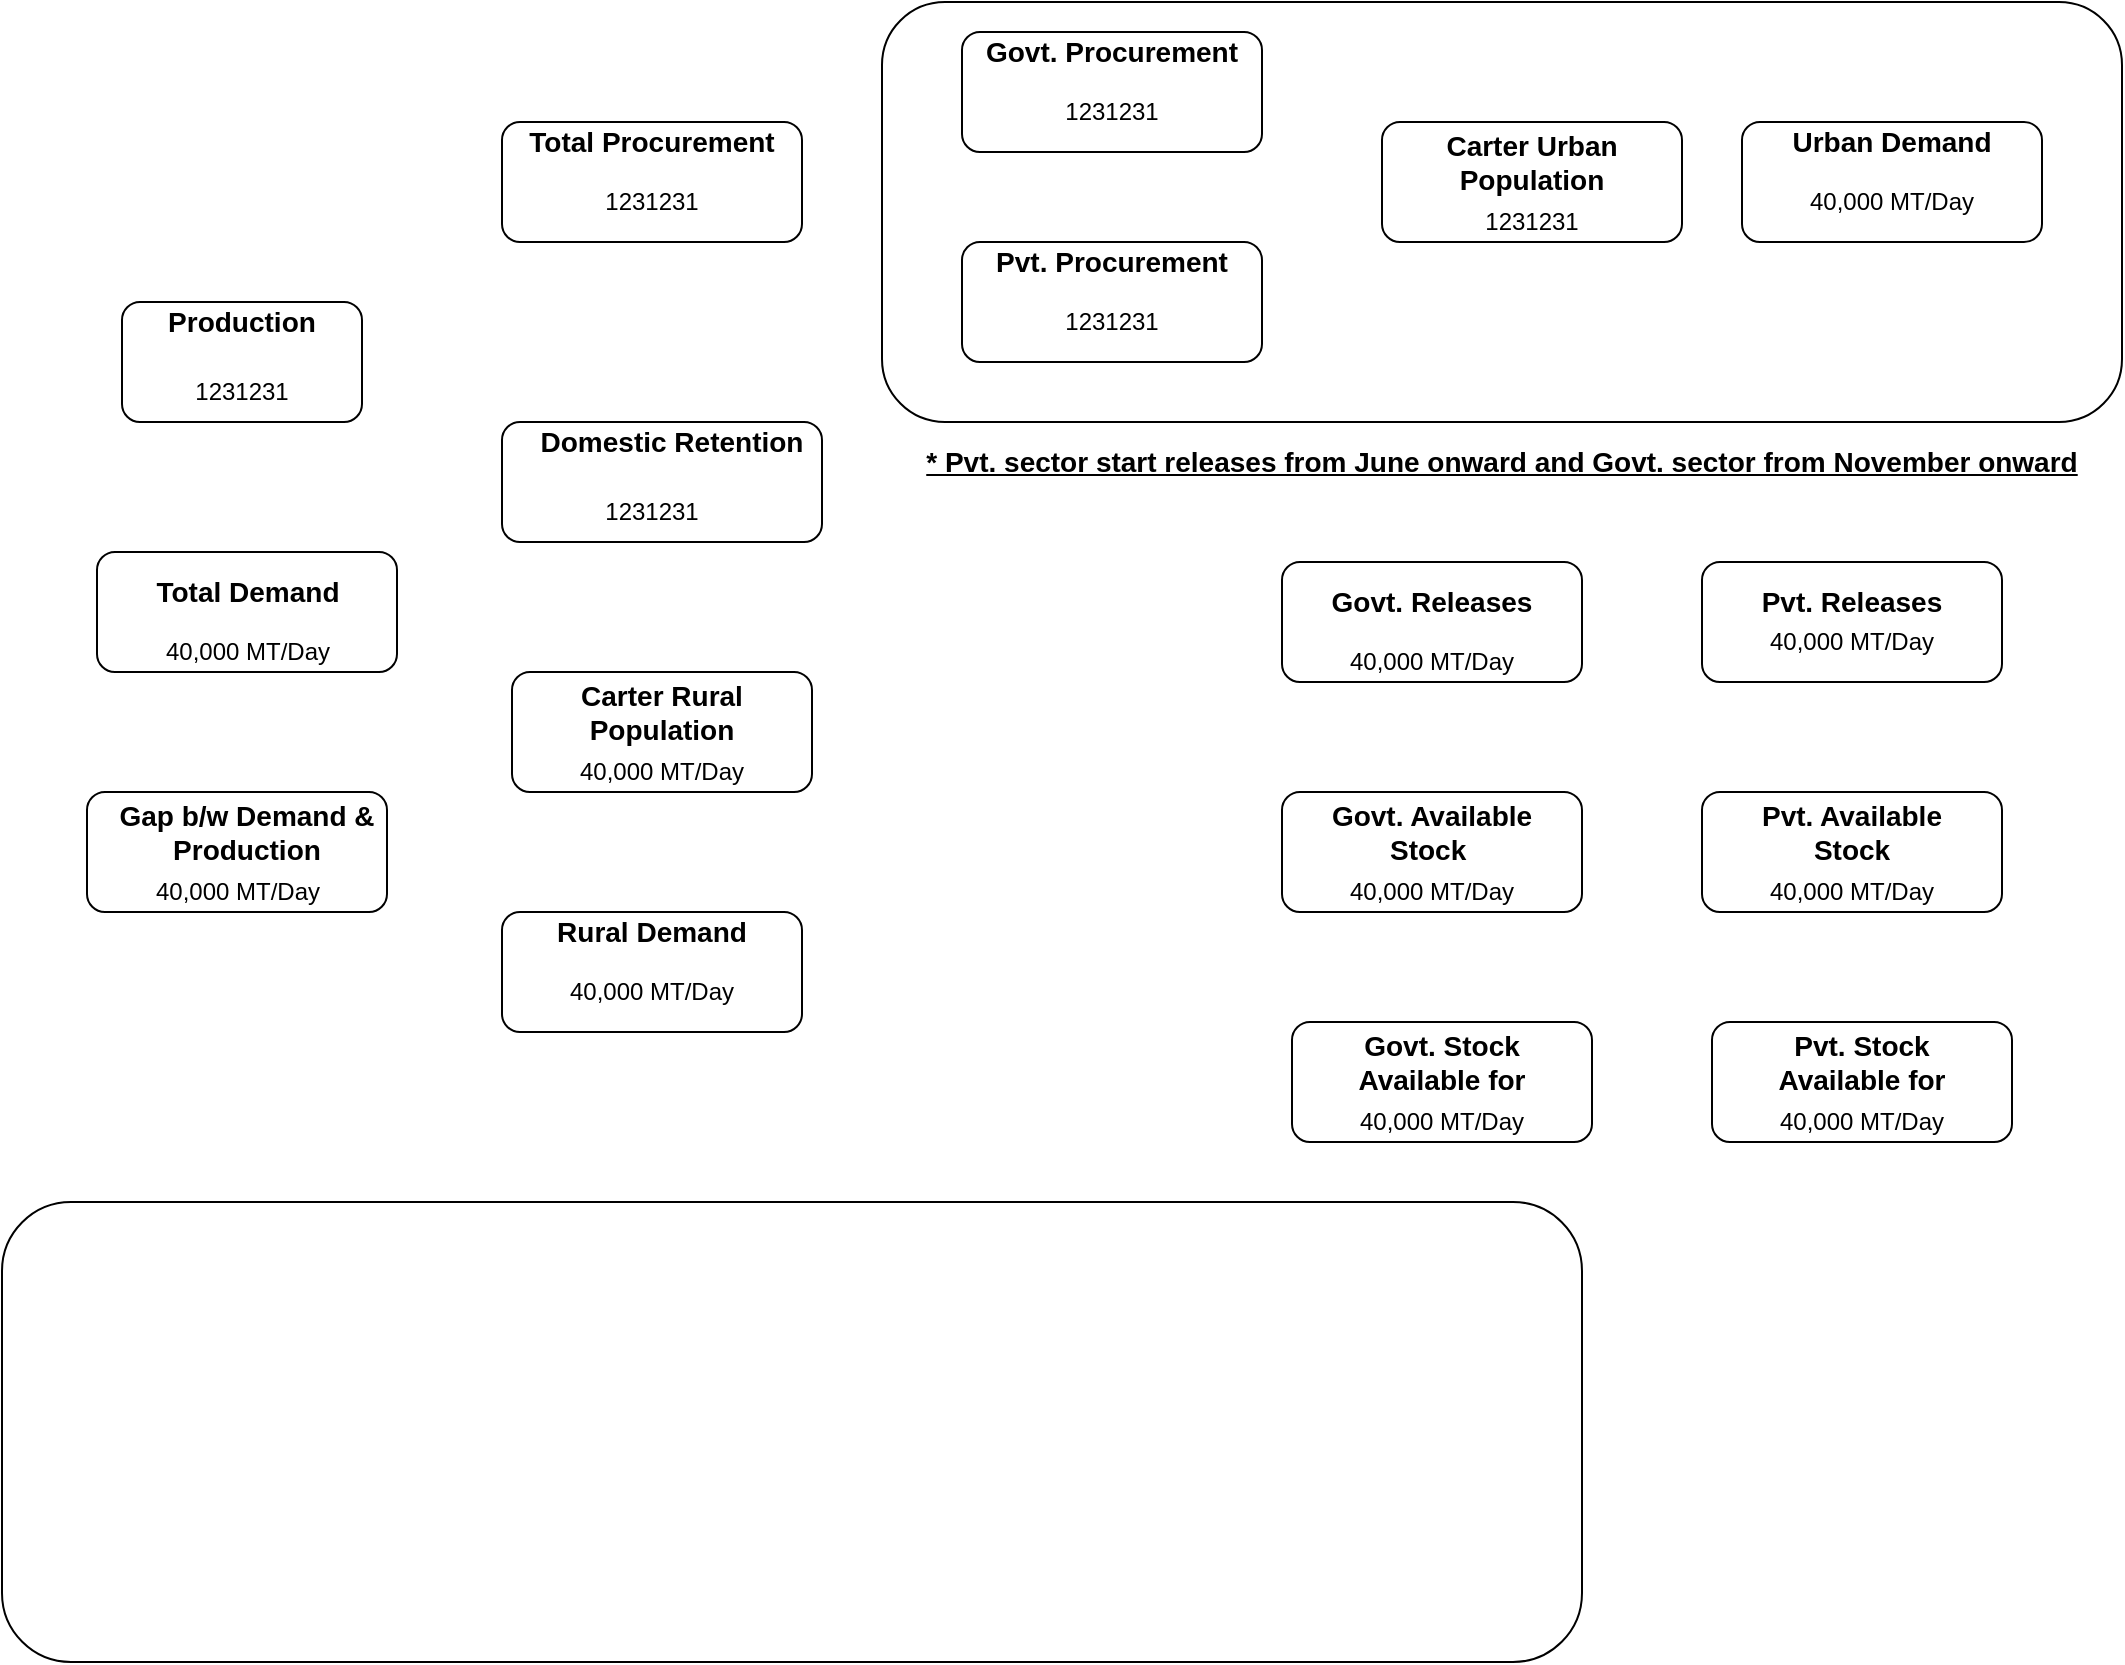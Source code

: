 <mxfile version="14.9.9" type="github">
  <diagram id="b6Vq1hrEZ4uJ4dG0rjz3" name="Page-1">
    <mxGraphModel dx="1058" dy="533" grid="1" gridSize="10" guides="1" tooltips="1" connect="1" arrows="1" fold="1" page="1" pageScale="1" pageWidth="1100" pageHeight="850" math="0" shadow="0">
      <root>
        <mxCell id="0" />
        <mxCell id="1" parent="0" />
        <mxCell id="04IrrymB_MpXUd42GjIW-32" value="" style="rounded=1;whiteSpace=wrap;html=1;" vertex="1" parent="1">
          <mxGeometry x="450" width="620" height="210" as="geometry" />
        </mxCell>
        <mxCell id="04IrrymB_MpXUd42GjIW-3" value="" style="rounded=1;whiteSpace=wrap;html=1;" vertex="1" parent="1">
          <mxGeometry x="70" y="150" width="120" height="60" as="geometry" />
        </mxCell>
        <mxCell id="04IrrymB_MpXUd42GjIW-4" value="&lt;font style=&quot;font-size: 14px&quot;&gt;&lt;b&gt;Production&lt;/b&gt;&lt;/font&gt;" style="text;html=1;strokeColor=none;fillColor=none;align=center;verticalAlign=middle;whiteSpace=wrap;rounded=0;" vertex="1" parent="1">
          <mxGeometry x="70" y="150" width="120" height="20" as="geometry" />
        </mxCell>
        <mxCell id="04IrrymB_MpXUd42GjIW-5" value="1231231" style="text;html=1;strokeColor=none;fillColor=none;align=center;verticalAlign=middle;whiteSpace=wrap;rounded=0;" vertex="1" parent="1">
          <mxGeometry x="110" y="190" width="40" height="10" as="geometry" />
        </mxCell>
        <mxCell id="04IrrymB_MpXUd42GjIW-6" value="" style="rounded=1;whiteSpace=wrap;html=1;" vertex="1" parent="1">
          <mxGeometry x="260" y="60" width="150" height="60" as="geometry" />
        </mxCell>
        <mxCell id="04IrrymB_MpXUd42GjIW-7" value="&lt;font style=&quot;font-size: 14px&quot;&gt;&lt;b&gt;Total&amp;nbsp;&lt;/b&gt;&lt;/font&gt;&lt;span style=&quot;font-size: 14px&quot;&gt;&lt;b&gt;Procurement&lt;/b&gt;&lt;/span&gt;" style="text;html=1;strokeColor=none;fillColor=none;align=center;verticalAlign=middle;whiteSpace=wrap;rounded=0;" vertex="1" parent="1">
          <mxGeometry x="275" y="65" width="120" height="10" as="geometry" />
        </mxCell>
        <mxCell id="04IrrymB_MpXUd42GjIW-8" value="1231231" style="text;html=1;strokeColor=none;fillColor=none;align=center;verticalAlign=middle;whiteSpace=wrap;rounded=0;" vertex="1" parent="1">
          <mxGeometry x="315" y="90" width="40" height="20" as="geometry" />
        </mxCell>
        <mxCell id="04IrrymB_MpXUd42GjIW-9" value="" style="rounded=1;whiteSpace=wrap;html=1;" vertex="1" parent="1">
          <mxGeometry x="260" y="210" width="160" height="60" as="geometry" />
        </mxCell>
        <mxCell id="04IrrymB_MpXUd42GjIW-10" value="&lt;font style=&quot;font-size: 14px&quot;&gt;&lt;b&gt;Domestic Retention&lt;/b&gt;&lt;/font&gt;" style="text;html=1;strokeColor=none;fillColor=none;align=center;verticalAlign=middle;whiteSpace=wrap;rounded=0;" vertex="1" parent="1">
          <mxGeometry x="275" y="210" width="140" height="20" as="geometry" />
        </mxCell>
        <mxCell id="04IrrymB_MpXUd42GjIW-11" value="1231231" style="text;html=1;strokeColor=none;fillColor=none;align=center;verticalAlign=middle;whiteSpace=wrap;rounded=0;" vertex="1" parent="1">
          <mxGeometry x="315" y="250" width="40" height="10" as="geometry" />
        </mxCell>
        <mxCell id="04IrrymB_MpXUd42GjIW-13" value="" style="rounded=1;whiteSpace=wrap;html=1;" vertex="1" parent="1">
          <mxGeometry x="490" y="15" width="150" height="60" as="geometry" />
        </mxCell>
        <mxCell id="04IrrymB_MpXUd42GjIW-14" value="&lt;font style=&quot;font-size: 14px&quot;&gt;&lt;b&gt;Govt.&amp;nbsp;&lt;/b&gt;&lt;/font&gt;&lt;span style=&quot;font-size: 14px&quot;&gt;&lt;b&gt;Procurement&lt;/b&gt;&lt;/span&gt;" style="text;html=1;strokeColor=none;fillColor=none;align=center;verticalAlign=middle;whiteSpace=wrap;rounded=0;" vertex="1" parent="1">
          <mxGeometry x="505" y="20" width="120" height="10" as="geometry" />
        </mxCell>
        <mxCell id="04IrrymB_MpXUd42GjIW-15" value="1231231" style="text;html=1;strokeColor=none;fillColor=none;align=center;verticalAlign=middle;whiteSpace=wrap;rounded=0;" vertex="1" parent="1">
          <mxGeometry x="545" y="45" width="40" height="20" as="geometry" />
        </mxCell>
        <mxCell id="04IrrymB_MpXUd42GjIW-16" value="" style="rounded=1;whiteSpace=wrap;html=1;" vertex="1" parent="1">
          <mxGeometry x="490" y="120" width="150" height="60" as="geometry" />
        </mxCell>
        <mxCell id="04IrrymB_MpXUd42GjIW-17" value="&lt;font style=&quot;font-size: 14px&quot;&gt;&lt;b&gt;Pvt.&amp;nbsp;&lt;/b&gt;&lt;/font&gt;&lt;span style=&quot;font-size: 14px&quot;&gt;&lt;b&gt;Procurement&lt;/b&gt;&lt;/span&gt;" style="text;html=1;strokeColor=none;fillColor=none;align=center;verticalAlign=middle;whiteSpace=wrap;rounded=0;" vertex="1" parent="1">
          <mxGeometry x="505" y="125" width="120" height="10" as="geometry" />
        </mxCell>
        <mxCell id="04IrrymB_MpXUd42GjIW-18" value="1231231" style="text;html=1;strokeColor=none;fillColor=none;align=center;verticalAlign=middle;whiteSpace=wrap;rounded=0;" vertex="1" parent="1">
          <mxGeometry x="545" y="150" width="40" height="20" as="geometry" />
        </mxCell>
        <mxCell id="04IrrymB_MpXUd42GjIW-20" value="" style="rounded=1;whiteSpace=wrap;html=1;" vertex="1" parent="1">
          <mxGeometry x="700" y="60" width="150" height="60" as="geometry" />
        </mxCell>
        <mxCell id="04IrrymB_MpXUd42GjIW-21" value="&lt;span style=&quot;font-size: 14px&quot;&gt;&lt;b&gt;Carter Urban Population&lt;/b&gt;&lt;/span&gt;" style="text;html=1;strokeColor=none;fillColor=none;align=center;verticalAlign=middle;whiteSpace=wrap;rounded=0;" vertex="1" parent="1">
          <mxGeometry x="715" y="75" width="120" height="10" as="geometry" />
        </mxCell>
        <mxCell id="04IrrymB_MpXUd42GjIW-22" value="1231231" style="text;html=1;strokeColor=none;fillColor=none;align=center;verticalAlign=middle;whiteSpace=wrap;rounded=0;" vertex="1" parent="1">
          <mxGeometry x="755" y="100" width="40" height="20" as="geometry" />
        </mxCell>
        <mxCell id="04IrrymB_MpXUd42GjIW-23" value="" style="rounded=1;whiteSpace=wrap;html=1;" vertex="1" parent="1">
          <mxGeometry x="880" y="60" width="150" height="60" as="geometry" />
        </mxCell>
        <mxCell id="04IrrymB_MpXUd42GjIW-24" value="&lt;span style=&quot;font-size: 14px&quot;&gt;&lt;b&gt;Urban Demand&lt;/b&gt;&lt;/span&gt;" style="text;html=1;strokeColor=none;fillColor=none;align=center;verticalAlign=middle;whiteSpace=wrap;rounded=0;" vertex="1" parent="1">
          <mxGeometry x="895" y="65" width="120" height="10" as="geometry" />
        </mxCell>
        <mxCell id="04IrrymB_MpXUd42GjIW-25" value="40,000 MT/Day" style="text;html=1;strokeColor=none;fillColor=none;align=center;verticalAlign=middle;whiteSpace=wrap;rounded=0;" vertex="1" parent="1">
          <mxGeometry x="900" y="90" width="110" height="20" as="geometry" />
        </mxCell>
        <mxCell id="04IrrymB_MpXUd42GjIW-26" value="" style="rounded=1;whiteSpace=wrap;html=1;" vertex="1" parent="1">
          <mxGeometry x="260" y="455" width="150" height="60" as="geometry" />
        </mxCell>
        <mxCell id="04IrrymB_MpXUd42GjIW-27" value="&lt;span style=&quot;font-size: 14px&quot;&gt;&lt;b&gt;Rural Demand&lt;/b&gt;&lt;/span&gt;" style="text;html=1;strokeColor=none;fillColor=none;align=center;verticalAlign=middle;whiteSpace=wrap;rounded=0;" vertex="1" parent="1">
          <mxGeometry x="275" y="460" width="120" height="10" as="geometry" />
        </mxCell>
        <mxCell id="04IrrymB_MpXUd42GjIW-28" value="40,000 MT/Day" style="text;html=1;strokeColor=none;fillColor=none;align=center;verticalAlign=middle;whiteSpace=wrap;rounded=0;" vertex="1" parent="1">
          <mxGeometry x="280" y="485" width="110" height="20" as="geometry" />
        </mxCell>
        <mxCell id="04IrrymB_MpXUd42GjIW-29" value="" style="rounded=1;whiteSpace=wrap;html=1;" vertex="1" parent="1">
          <mxGeometry x="265" y="335" width="150" height="60" as="geometry" />
        </mxCell>
        <mxCell id="04IrrymB_MpXUd42GjIW-30" value="&lt;span style=&quot;font-size: 14px&quot;&gt;&lt;b&gt;Carter Rural Population&lt;/b&gt;&lt;/span&gt;" style="text;html=1;strokeColor=none;fillColor=none;align=center;verticalAlign=middle;whiteSpace=wrap;rounded=0;" vertex="1" parent="1">
          <mxGeometry x="280" y="350" width="120" height="10" as="geometry" />
        </mxCell>
        <mxCell id="04IrrymB_MpXUd42GjIW-31" value="40,000 MT/Day" style="text;html=1;strokeColor=none;fillColor=none;align=center;verticalAlign=middle;whiteSpace=wrap;rounded=0;" vertex="1" parent="1">
          <mxGeometry x="285" y="375" width="110" height="20" as="geometry" />
        </mxCell>
        <mxCell id="04IrrymB_MpXUd42GjIW-33" value="" style="rounded=1;whiteSpace=wrap;html=1;" vertex="1" parent="1">
          <mxGeometry x="860" y="280" width="150" height="60" as="geometry" />
        </mxCell>
        <mxCell id="04IrrymB_MpXUd42GjIW-34" value="&lt;span style=&quot;font-size: 14px&quot;&gt;&lt;b&gt;Pvt. Releases&lt;/b&gt;&lt;/span&gt;" style="text;html=1;strokeColor=none;fillColor=none;align=center;verticalAlign=middle;whiteSpace=wrap;rounded=0;" vertex="1" parent="1">
          <mxGeometry x="875" y="295" width="120" height="10" as="geometry" />
        </mxCell>
        <mxCell id="04IrrymB_MpXUd42GjIW-35" value="40,000 MT/Day" style="text;html=1;strokeColor=none;fillColor=none;align=center;verticalAlign=middle;whiteSpace=wrap;rounded=0;" vertex="1" parent="1">
          <mxGeometry x="880" y="310" width="110" height="20" as="geometry" />
        </mxCell>
        <mxCell id="04IrrymB_MpXUd42GjIW-36" value="" style="rounded=1;whiteSpace=wrap;html=1;" vertex="1" parent="1">
          <mxGeometry x="650" y="280" width="150" height="60" as="geometry" />
        </mxCell>
        <mxCell id="04IrrymB_MpXUd42GjIW-37" value="&lt;span style=&quot;font-size: 14px&quot;&gt;&lt;b&gt;Govt. Releases&lt;/b&gt;&lt;/span&gt;" style="text;html=1;strokeColor=none;fillColor=none;align=center;verticalAlign=middle;whiteSpace=wrap;rounded=0;" vertex="1" parent="1">
          <mxGeometry x="665" y="295" width="120" height="10" as="geometry" />
        </mxCell>
        <mxCell id="04IrrymB_MpXUd42GjIW-38" value="40,000 MT/Day" style="text;html=1;strokeColor=none;fillColor=none;align=center;verticalAlign=middle;whiteSpace=wrap;rounded=0;" vertex="1" parent="1">
          <mxGeometry x="670" y="320" width="110" height="20" as="geometry" />
        </mxCell>
        <mxCell id="04IrrymB_MpXUd42GjIW-39" value="" style="rounded=1;whiteSpace=wrap;html=1;" vertex="1" parent="1">
          <mxGeometry x="860" y="395" width="150" height="60" as="geometry" />
        </mxCell>
        <mxCell id="04IrrymB_MpXUd42GjIW-40" value="&lt;span style=&quot;font-size: 14px&quot;&gt;&lt;b&gt;Pvt. Available Stock&lt;/b&gt;&lt;/span&gt;" style="text;html=1;strokeColor=none;fillColor=none;align=center;verticalAlign=middle;whiteSpace=wrap;rounded=0;" vertex="1" parent="1">
          <mxGeometry x="875" y="410" width="120" height="10" as="geometry" />
        </mxCell>
        <mxCell id="04IrrymB_MpXUd42GjIW-41" value="40,000 MT/Day" style="text;html=1;strokeColor=none;fillColor=none;align=center;verticalAlign=middle;whiteSpace=wrap;rounded=0;" vertex="1" parent="1">
          <mxGeometry x="880" y="435" width="110" height="20" as="geometry" />
        </mxCell>
        <mxCell id="04IrrymB_MpXUd42GjIW-42" value="" style="rounded=1;whiteSpace=wrap;html=1;" vertex="1" parent="1">
          <mxGeometry x="650" y="395" width="150" height="60" as="geometry" />
        </mxCell>
        <mxCell id="04IrrymB_MpXUd42GjIW-43" value="&lt;span style=&quot;font-size: 14px&quot;&gt;&lt;b&gt;Govt. Available Stock&amp;nbsp;&lt;/b&gt;&lt;/span&gt;" style="text;html=1;strokeColor=none;fillColor=none;align=center;verticalAlign=middle;whiteSpace=wrap;rounded=0;" vertex="1" parent="1">
          <mxGeometry x="665" y="410" width="120" height="10" as="geometry" />
        </mxCell>
        <mxCell id="04IrrymB_MpXUd42GjIW-44" value="40,000 MT/Day" style="text;html=1;strokeColor=none;fillColor=none;align=center;verticalAlign=middle;whiteSpace=wrap;rounded=0;" vertex="1" parent="1">
          <mxGeometry x="670" y="435" width="110" height="20" as="geometry" />
        </mxCell>
        <mxCell id="04IrrymB_MpXUd42GjIW-45" value="" style="rounded=1;whiteSpace=wrap;html=1;" vertex="1" parent="1">
          <mxGeometry x="865" y="510" width="150" height="60" as="geometry" />
        </mxCell>
        <mxCell id="04IrrymB_MpXUd42GjIW-46" value="&lt;span style=&quot;font-size: 14px&quot;&gt;&lt;b&gt;Pvt. Stock Available for&lt;/b&gt;&lt;/span&gt;" style="text;html=1;strokeColor=none;fillColor=none;align=center;verticalAlign=middle;whiteSpace=wrap;rounded=0;" vertex="1" parent="1">
          <mxGeometry x="880" y="525" width="120" height="10" as="geometry" />
        </mxCell>
        <mxCell id="04IrrymB_MpXUd42GjIW-47" value="40,000 MT/Day" style="text;html=1;strokeColor=none;fillColor=none;align=center;verticalAlign=middle;whiteSpace=wrap;rounded=0;" vertex="1" parent="1">
          <mxGeometry x="885" y="550" width="110" height="20" as="geometry" />
        </mxCell>
        <mxCell id="04IrrymB_MpXUd42GjIW-48" value="" style="rounded=1;whiteSpace=wrap;html=1;" vertex="1" parent="1">
          <mxGeometry x="655" y="510" width="150" height="60" as="geometry" />
        </mxCell>
        <mxCell id="04IrrymB_MpXUd42GjIW-49" value="&lt;span style=&quot;font-size: 14px&quot;&gt;&lt;b&gt;Govt. Stock Available for&lt;/b&gt;&lt;/span&gt;" style="text;html=1;strokeColor=none;fillColor=none;align=center;verticalAlign=middle;whiteSpace=wrap;rounded=0;" vertex="1" parent="1">
          <mxGeometry x="670" y="525" width="120" height="10" as="geometry" />
        </mxCell>
        <mxCell id="04IrrymB_MpXUd42GjIW-50" value="40,000 MT/Day" style="text;html=1;strokeColor=none;fillColor=none;align=center;verticalAlign=middle;whiteSpace=wrap;rounded=0;" vertex="1" parent="1">
          <mxGeometry x="675" y="550" width="110" height="20" as="geometry" />
        </mxCell>
        <mxCell id="04IrrymB_MpXUd42GjIW-51" value="&lt;font style=&quot;font-size: 14px&quot;&gt;&lt;b&gt;&lt;u&gt;* Pvt. sector start releases from June onward and Govt. sector from November onward&lt;/u&gt;&lt;/b&gt;&lt;/font&gt;" style="text;html=1;strokeColor=none;fillColor=none;align=center;verticalAlign=middle;whiteSpace=wrap;rounded=0;" vertex="1" parent="1">
          <mxGeometry x="470" y="220" width="580" height="20" as="geometry" />
        </mxCell>
        <mxCell id="04IrrymB_MpXUd42GjIW-52" value="" style="rounded=1;whiteSpace=wrap;html=1;" vertex="1" parent="1">
          <mxGeometry x="52.5" y="395" width="150" height="60" as="geometry" />
        </mxCell>
        <mxCell id="04IrrymB_MpXUd42GjIW-53" value="&lt;span style=&quot;font-size: 14px&quot;&gt;&lt;b&gt;Gap b/w Demand &amp;amp; Production&lt;/b&gt;&lt;/span&gt;" style="text;html=1;strokeColor=none;fillColor=none;align=center;verticalAlign=middle;whiteSpace=wrap;rounded=0;" vertex="1" parent="1">
          <mxGeometry x="66.25" y="410" width="132.5" height="10" as="geometry" />
        </mxCell>
        <mxCell id="04IrrymB_MpXUd42GjIW-54" value="40,000 MT/Day" style="text;html=1;strokeColor=none;fillColor=none;align=center;verticalAlign=middle;whiteSpace=wrap;rounded=0;" vertex="1" parent="1">
          <mxGeometry x="72.5" y="435" width="110" height="20" as="geometry" />
        </mxCell>
        <mxCell id="04IrrymB_MpXUd42GjIW-55" value="" style="rounded=1;whiteSpace=wrap;html=1;" vertex="1" parent="1">
          <mxGeometry x="57.5" y="275" width="150" height="60" as="geometry" />
        </mxCell>
        <mxCell id="04IrrymB_MpXUd42GjIW-56" value="&lt;span style=&quot;font-size: 14px&quot;&gt;&lt;b&gt;Total Demand&lt;/b&gt;&lt;/span&gt;" style="text;html=1;strokeColor=none;fillColor=none;align=center;verticalAlign=middle;whiteSpace=wrap;rounded=0;" vertex="1" parent="1">
          <mxGeometry x="72.5" y="290" width="120" height="10" as="geometry" />
        </mxCell>
        <mxCell id="04IrrymB_MpXUd42GjIW-57" value="40,000 MT/Day" style="text;html=1;strokeColor=none;fillColor=none;align=center;verticalAlign=middle;whiteSpace=wrap;rounded=0;" vertex="1" parent="1">
          <mxGeometry x="77.5" y="315" width="110" height="20" as="geometry" />
        </mxCell>
        <mxCell id="04IrrymB_MpXUd42GjIW-58" value="" style="rounded=1;whiteSpace=wrap;html=1;" vertex="1" parent="1">
          <mxGeometry x="10" y="600" width="790" height="230" as="geometry" />
        </mxCell>
      </root>
    </mxGraphModel>
  </diagram>
</mxfile>
